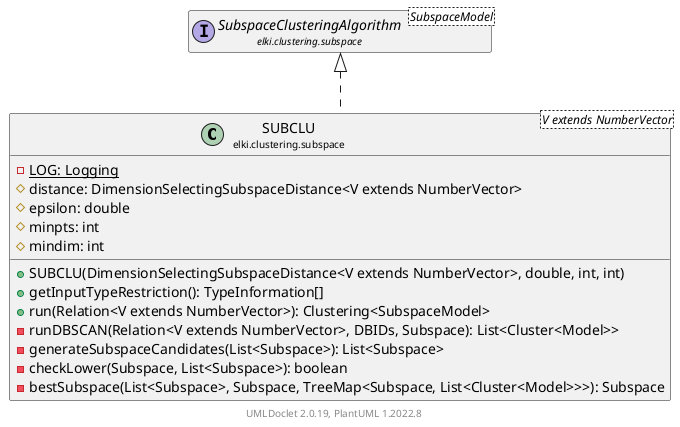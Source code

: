 @startuml
    remove .*\.(Instance|Par|Parameterizer|Factory)$
    set namespaceSeparator none
    hide empty fields
    hide empty methods

    class "<size:14>SUBCLU\n<size:10>elki.clustering.subspace" as elki.clustering.subspace.SUBCLU<V extends NumberVector> [[SUBCLU.html]] {
        {static} -LOG: Logging
        #distance: DimensionSelectingSubspaceDistance<V extends NumberVector>
        #epsilon: double
        #minpts: int
        #mindim: int
        +SUBCLU(DimensionSelectingSubspaceDistance<V extends NumberVector>, double, int, int)
        +getInputTypeRestriction(): TypeInformation[]
        +run(Relation<V extends NumberVector>): Clustering<SubspaceModel>
        -runDBSCAN(Relation<V extends NumberVector>, DBIDs, Subspace): List<Cluster<Model>>
        -generateSubspaceCandidates(List<Subspace>): List<Subspace>
        -checkLower(Subspace, List<Subspace>): boolean
        -bestSubspace(List<Subspace>, Subspace, TreeMap<Subspace, List<Cluster<Model>>>): Subspace
    }

    interface "<size:14>SubspaceClusteringAlgorithm\n<size:10>elki.clustering.subspace" as elki.clustering.subspace.SubspaceClusteringAlgorithm<SubspaceModel> [[SubspaceClusteringAlgorithm.html]]
    class "<size:14>SUBCLU.Par\n<size:10>elki.clustering.subspace" as elki.clustering.subspace.SUBCLU.Par<V extends NumberVector> [[SUBCLU.Par.html]]

    elki.clustering.subspace.SubspaceClusteringAlgorithm <|.. elki.clustering.subspace.SUBCLU
    elki.clustering.subspace.SUBCLU +-- elki.clustering.subspace.SUBCLU.Par

    center footer UMLDoclet 2.0.19, PlantUML 1.2022.8
@enduml
